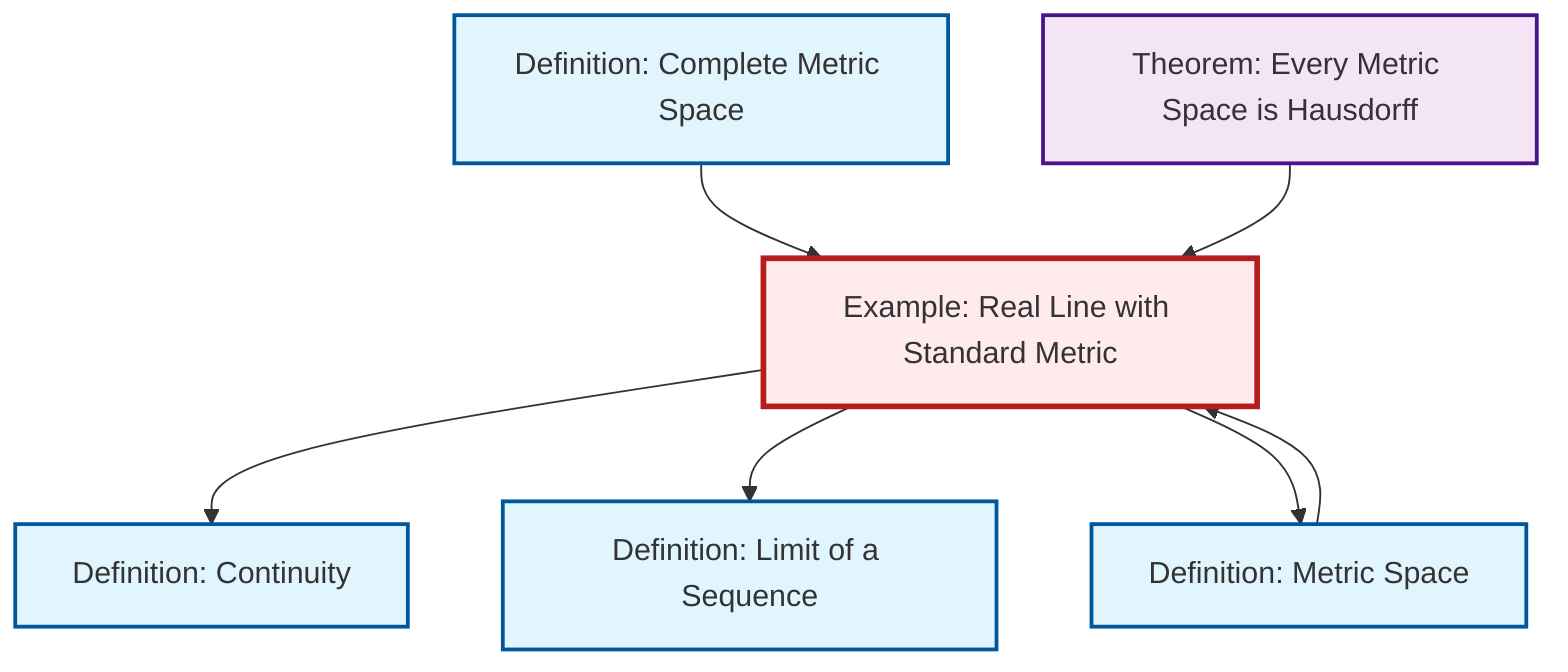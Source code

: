 graph TD
    classDef definition fill:#e1f5fe,stroke:#01579b,stroke-width:2px
    classDef theorem fill:#f3e5f5,stroke:#4a148c,stroke-width:2px
    classDef axiom fill:#fff3e0,stroke:#e65100,stroke-width:2px
    classDef example fill:#e8f5e9,stroke:#1b5e20,stroke-width:2px
    classDef current fill:#ffebee,stroke:#b71c1c,stroke-width:3px
    def-continuity["Definition: Continuity"]:::definition
    def-complete-metric-space["Definition: Complete Metric Space"]:::definition
    ex-real-line-metric["Example: Real Line with Standard Metric"]:::example
    def-metric-space["Definition: Metric Space"]:::definition
    thm-metric-hausdorff["Theorem: Every Metric Space is Hausdorff"]:::theorem
    def-limit["Definition: Limit of a Sequence"]:::definition
    def-metric-space --> ex-real-line-metric
    ex-real-line-metric --> def-continuity
    ex-real-line-metric --> def-limit
    ex-real-line-metric --> def-metric-space
    def-complete-metric-space --> ex-real-line-metric
    thm-metric-hausdorff --> ex-real-line-metric
    class ex-real-line-metric current